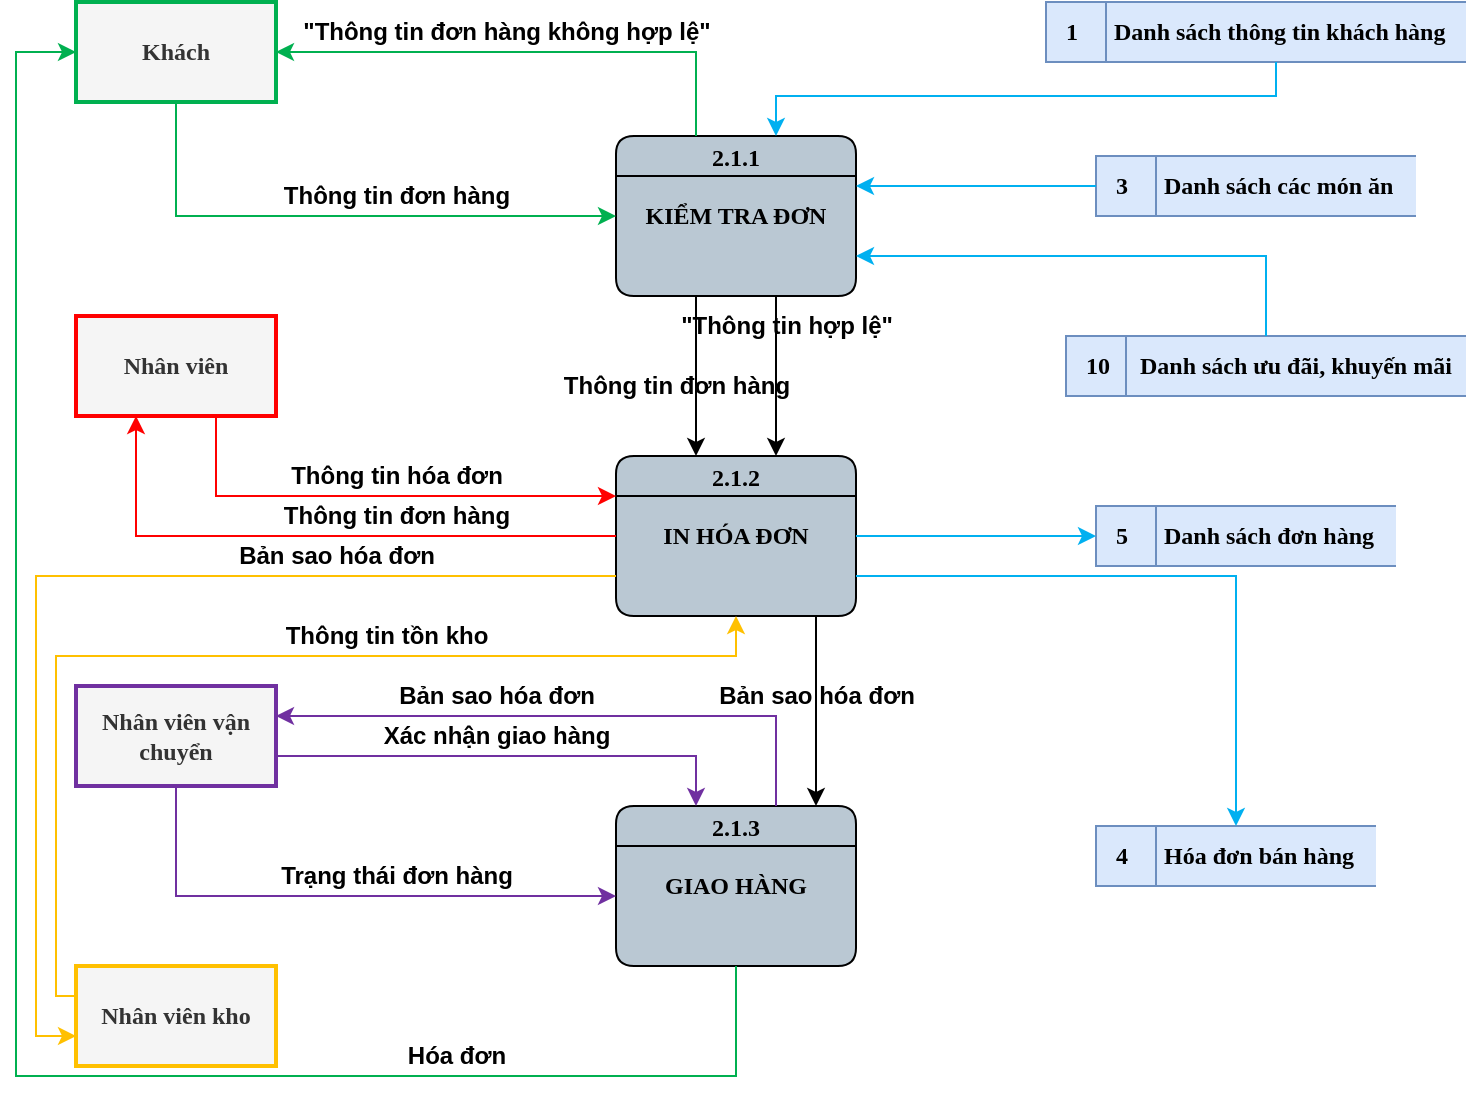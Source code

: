 <mxfile version="21.6.8" type="device" pages="3">
  <diagram name="2.1" id="rFx3bkhWb1EcT9nqkbrG">
    <mxGraphModel dx="1818" dy="1270" grid="1" gridSize="10" guides="1" tooltips="1" connect="0" arrows="0" fold="1" page="0" pageScale="1" pageWidth="850" pageHeight="1100" math="0" shadow="0">
      <root>
        <mxCell id="0" />
        <mxCell id="1" parent="0" />
        <mxCell id="4TtnOZNpE7GWnTWrPaKu-1" value="Nhân viên vận chuyển" style="html=1;dashed=0;whiteSpace=wrap;fontStyle=1;fillColor=#f5f5f5;fontColor=#333333;strokeColor=#7030A0;strokeWidth=2;fontFamily=Times New Roman;fontSize=12;" parent="1" vertex="1">
          <mxGeometry x="-310" y="75" width="100" height="50" as="geometry" />
        </mxCell>
        <mxCell id="4TtnOZNpE7GWnTWrPaKu-2" value="Nhân viên kho" style="html=1;dashed=0;whiteSpace=wrap;fontStyle=1;fillColor=#f5f5f5;fontColor=#333333;strokeColor=#FFC000;strokeWidth=2;fontFamily=Times New Roman;fontSize=12;" parent="1" vertex="1">
          <mxGeometry x="-310" y="215" width="100" height="50" as="geometry" />
        </mxCell>
        <mxCell id="4TtnOZNpE7GWnTWrPaKu-3" value="Nhân viên" style="html=1;dashed=0;whiteSpace=wrap;fontStyle=1;fillColor=#f5f5f5;strokeColor=#FF0000;fontColor=#333333;strokeWidth=2;fontFamily=Times New Roman;fontSize=12;" parent="1" vertex="1">
          <mxGeometry x="-310" y="-110" width="100" height="50" as="geometry" />
        </mxCell>
        <mxCell id="4TtnOZNpE7GWnTWrPaKu-4" value="4&lt;span style=&quot;white-space: pre;&quot;&gt;&#x9;&lt;/span&gt;Hóa đơn bán hàng" style="html=1;dashed=0;whiteSpace=wrap;shape=mxgraph.dfd.dataStoreID;align=left;spacingLeft=8;points=[[0,0],[0.5,0],[1,0],[0,0.5],[1,0.5],[0,1],[0.5,1],[1,1]];fontSize=12;verticalAlign=middle;fillColor=#dae8fc;fontStyle=1;fontFamily=Times New Roman;strokeColor=#6c8ebf;" parent="1" vertex="1">
          <mxGeometry x="200" y="145" width="140" height="30" as="geometry" />
        </mxCell>
        <mxCell id="4TtnOZNpE7GWnTWrPaKu-5" value="5&lt;span style=&quot;white-space: pre; font-size: 12px;&quot;&gt;&#x9;&lt;/span&gt;Danh sách đơn hàng" style="html=1;dashed=0;whiteSpace=wrap;shape=mxgraph.dfd.dataStoreID;align=left;spacingLeft=8;points=[[0,0],[0.5,0],[1,0],[0,0.5],[1,0.5],[0,1],[0.5,1],[1,1]];fontSize=12;verticalAlign=middle;fillColor=#dae8fc;fontStyle=1;fontFamily=Times New Roman;strokeColor=#6c8ebf;" parent="1" vertex="1">
          <mxGeometry x="200" y="-15" width="150" height="30" as="geometry" />
        </mxCell>
        <mxCell id="4TtnOZNpE7GWnTWrPaKu-6" value="2.1.1&#xa;&#xa;KIỂM TRA ĐƠN" style="swimlane;fontStyle=1;childLayout=stackLayout;horizontal=1;startSize=20;fillColor=#bac8d3;horizontalStack=0;resizeParent=1;resizeParentMax=0;resizeLast=0;collapsible=0;marginBottom=0;swimlaneFillColor=#bac8d3;fontSize=12;whiteSpace=wrap;gradientColor=none;rounded=1;glass=0;verticalAlign=top;spacing=-1;fontFamily=Times New Roman;" parent="1" vertex="1">
          <mxGeometry x="-40" y="-200" width="120" height="80" as="geometry" />
        </mxCell>
        <mxCell id="4TtnOZNpE7GWnTWrPaKu-7" value="3&lt;span style=&quot;white-space: pre; font-size: 12px;&quot;&gt;&#x9;&lt;/span&gt;Danh sách các món ăn" style="html=1;dashed=0;whiteSpace=wrap;shape=mxgraph.dfd.dataStoreID;align=left;spacingLeft=8;points=[[0,0],[0.5,0],[1,0],[0,0.5],[1,0.5],[0,1],[0.5,1],[1,1]];fontSize=12;verticalAlign=middle;fillColor=#dae8fc;fontStyle=1;fontFamily=Times New Roman;strokeColor=#6c8ebf;" parent="1" vertex="1">
          <mxGeometry x="200" y="-190" width="160" height="30" as="geometry" />
        </mxCell>
        <mxCell id="4TtnOZNpE7GWnTWrPaKu-8" value="2.1.2&#xa;&#xa;IN HÓA ĐƠN" style="swimlane;fontStyle=1;childLayout=stackLayout;horizontal=1;startSize=20;fillColor=#bac8d3;horizontalStack=0;resizeParent=1;resizeParentMax=0;resizeLast=0;collapsible=0;marginBottom=0;swimlaneFillColor=#bac8d3;fontSize=12;whiteSpace=wrap;gradientColor=none;rounded=1;glass=0;verticalAlign=top;spacing=-1;fontFamily=Times New Roman;" parent="1" vertex="1">
          <mxGeometry x="-40" y="-40" width="120" height="80" as="geometry" />
        </mxCell>
        <mxCell id="4TtnOZNpE7GWnTWrPaKu-9" value="2.1.3&#xa;&#xa;GIAO HÀNG" style="swimlane;fontStyle=1;childLayout=stackLayout;horizontal=1;startSize=20;fillColor=#bac8d3;horizontalStack=0;resizeParent=1;resizeParentMax=0;resizeLast=0;collapsible=0;marginBottom=0;swimlaneFillColor=#bac8d3;fontSize=12;whiteSpace=wrap;gradientColor=none;rounded=1;glass=0;verticalAlign=top;spacing=-1;fontFamily=Times New Roman;" parent="1" vertex="1">
          <mxGeometry x="-40" y="135" width="120" height="80" as="geometry" />
        </mxCell>
        <mxCell id="4TtnOZNpE7GWnTWrPaKu-10" value="" style="endArrow=classic;html=1;rounded=0;edgeStyle=orthogonalEdgeStyle;strokeColor=#FF0000;fontSize=12;jumpStyle=arc;fontFamily=Times New Roman;fontStyle=1" parent="1" source="4TtnOZNpE7GWnTWrPaKu-3" target="4TtnOZNpE7GWnTWrPaKu-8" edge="1">
          <mxGeometry width="50" height="50" relative="1" as="geometry">
            <mxPoint x="-270" y="-16" as="sourcePoint" />
            <mxPoint x="-110" y="-16" as="targetPoint" />
            <Array as="points">
              <mxPoint x="-240" y="-20" />
            </Array>
          </mxGeometry>
        </mxCell>
        <mxCell id="4TtnOZNpE7GWnTWrPaKu-11" value="" style="endArrow=classic;html=1;rounded=0;edgeStyle=orthogonalEdgeStyle;strokeColor=#7030A0;fontSize=12;jumpStyle=arc;fontFamily=Times New Roman;fontStyle=1" parent="1" source="4TtnOZNpE7GWnTWrPaKu-9" target="4TtnOZNpE7GWnTWrPaKu-1" edge="1">
          <mxGeometry width="50" height="50" relative="1" as="geometry">
            <mxPoint x="-30" y="70" as="sourcePoint" />
            <mxPoint x="-190" y="70" as="targetPoint" />
            <Array as="points">
              <mxPoint x="40" y="90" />
            </Array>
          </mxGeometry>
        </mxCell>
        <mxCell id="4TtnOZNpE7GWnTWrPaKu-12" value="" style="endArrow=classic;html=1;rounded=0;edgeStyle=orthogonalEdgeStyle;strokeColor=#00B050;fontSize=12;jumpStyle=arc;fontFamily=Times New Roman;fontStyle=1;movable=1;resizable=1;rotatable=1;deletable=1;editable=1;locked=0;connectable=1;" parent="1" source="4TtnOZNpE7GWnTWrPaKu-16" target="4TtnOZNpE7GWnTWrPaKu-6" edge="1">
          <mxGeometry width="50" height="50" relative="1" as="geometry">
            <mxPoint x="-200" y="-242.42" as="sourcePoint" />
            <mxPoint x="-40" y="-242.42" as="targetPoint" />
            <Array as="points">
              <mxPoint x="-260" y="-160" />
            </Array>
          </mxGeometry>
        </mxCell>
        <mxCell id="4TtnOZNpE7GWnTWrPaKu-13" value="" style="endArrow=classic;html=1;rounded=0;edgeStyle=orthogonalEdgeStyle;strokeColor=#FFC000;fontSize=12;jumpStyle=arc;fontFamily=Times New Roman;fontStyle=1" parent="1" source="4TtnOZNpE7GWnTWrPaKu-8" target="4TtnOZNpE7GWnTWrPaKu-2" edge="1">
          <mxGeometry width="50" height="50" relative="1" as="geometry">
            <mxPoint x="-170" y="30" as="sourcePoint" />
            <mxPoint x="-330" y="30" as="targetPoint" />
            <Array as="points">
              <mxPoint x="-330" y="20" />
              <mxPoint x="-330" y="250" />
            </Array>
          </mxGeometry>
        </mxCell>
        <mxCell id="4TtnOZNpE7GWnTWrPaKu-14" value="Thông tin đơn hàng" style="text;html=1;align=center;verticalAlign=middle;resizable=0;points=[];autosize=1;strokeColor=none;fillColor=none;fontSize=12;fontStyle=1;rotation=0;" parent="1" vertex="1">
          <mxGeometry x="-220" y="-185" width="140" height="30" as="geometry" />
        </mxCell>
        <mxCell id="4TtnOZNpE7GWnTWrPaKu-15" value="" style="endArrow=classic;html=1;rounded=0;edgeStyle=orthogonalEdgeStyle;strokeColor=#00b0f0;fontSize=12;jumpStyle=arc;fontFamily=Times New Roman;fontStyle=1" parent="1" source="4TtnOZNpE7GWnTWrPaKu-7" target="4TtnOZNpE7GWnTWrPaKu-6" edge="1">
          <mxGeometry width="50" height="50" relative="1" as="geometry">
            <mxPoint x="260" y="-217" as="sourcePoint" />
            <mxPoint x="100" y="-217" as="targetPoint" />
            <Array as="points">
              <mxPoint x="130" y="-175" />
              <mxPoint x="130" y="-175" />
            </Array>
          </mxGeometry>
        </mxCell>
        <mxCell id="4TtnOZNpE7GWnTWrPaKu-16" value="Khách" style="html=1;dashed=0;whiteSpace=wrap;fontStyle=1;fillColor=#f5f5f5;fontColor=#333333;strokeColor=#00B050;strokeWidth=2;fontFamily=Times New Roman;fontSize=12;" parent="1" vertex="1">
          <mxGeometry x="-310" y="-267" width="100" height="50" as="geometry" />
        </mxCell>
        <mxCell id="4TtnOZNpE7GWnTWrPaKu-17" value="" style="endArrow=classic;html=1;rounded=0;edgeStyle=orthogonalEdgeStyle;strokeColor=#00B050;fontSize=12;jumpStyle=arc;fontFamily=Times New Roman;fontStyle=1;movable=1;resizable=1;rotatable=1;deletable=1;editable=1;locked=0;connectable=1;" parent="1" source="4TtnOZNpE7GWnTWrPaKu-6" target="4TtnOZNpE7GWnTWrPaKu-16" edge="1">
          <mxGeometry width="50" height="50" relative="1" as="geometry">
            <mxPoint x="70" y="-233" as="sourcePoint" />
            <mxPoint x="-150" y="-290" as="targetPoint" />
            <Array as="points">
              <mxPoint y="-242" />
            </Array>
          </mxGeometry>
        </mxCell>
        <mxCell id="4TtnOZNpE7GWnTWrPaKu-18" value="&quot;Thông tin đơn hàng không hợp lệ&quot;" style="text;html=1;align=center;verticalAlign=middle;resizable=0;points=[];autosize=1;strokeColor=none;fillColor=none;fontSize=12;fontStyle=1;rotation=0;" parent="1" vertex="1">
          <mxGeometry x="-210" y="-267" width="230" height="30" as="geometry" />
        </mxCell>
        <mxCell id="4TtnOZNpE7GWnTWrPaKu-19" value="" style="endArrow=classic;html=1;rounded=0;edgeStyle=orthogonalEdgeStyle;strokeColor=#000000;fontSize=12;jumpStyle=arc;fontFamily=Times New Roman;fontStyle=1" parent="1" source="4TtnOZNpE7GWnTWrPaKu-6" target="4TtnOZNpE7GWnTWrPaKu-8" edge="1">
          <mxGeometry width="50" height="50" relative="1" as="geometry">
            <mxPoint x="-40" y="-80" as="sourcePoint" />
            <mxPoint x="120" y="-80" as="targetPoint" />
            <Array as="points">
              <mxPoint x="40" y="-90" />
              <mxPoint x="40" y="-90" />
            </Array>
          </mxGeometry>
        </mxCell>
        <mxCell id="4TtnOZNpE7GWnTWrPaKu-20" value="&quot;Thông tin hợp lệ&quot;" style="text;html=1;align=center;verticalAlign=middle;resizable=0;points=[];autosize=1;strokeColor=none;fillColor=none;fontSize=12;fontStyle=1;rotation=0;" parent="1" vertex="1">
          <mxGeometry x="-20" y="-120" width="130" height="30" as="geometry" />
        </mxCell>
        <mxCell id="4TtnOZNpE7GWnTWrPaKu-21" value="" style="endArrow=classic;html=1;rounded=0;edgeStyle=orthogonalEdgeStyle;strokeColor=#000000;fontSize=12;jumpStyle=arc;fontFamily=Times New Roman;fontStyle=1" parent="1" source="4TtnOZNpE7GWnTWrPaKu-6" target="4TtnOZNpE7GWnTWrPaKu-8" edge="1">
          <mxGeometry width="50" height="50" relative="1" as="geometry">
            <mxPoint y="-120" as="sourcePoint" />
            <mxPoint y="-40" as="targetPoint" />
            <Array as="points">
              <mxPoint y="-80" />
              <mxPoint y="-80" />
            </Array>
          </mxGeometry>
        </mxCell>
        <mxCell id="4TtnOZNpE7GWnTWrPaKu-22" value="Thông tin đơn hàng" style="text;html=1;align=center;verticalAlign=middle;resizable=0;points=[];autosize=1;strokeColor=none;fillColor=none;fontSize=12;fontStyle=1;rotation=0;" parent="1" vertex="1">
          <mxGeometry x="-80" y="-90" width="140" height="30" as="geometry" />
        </mxCell>
        <mxCell id="4TtnOZNpE7GWnTWrPaKu-23" value="" style="endArrow=classic;html=1;rounded=0;edgeStyle=orthogonalEdgeStyle;strokeColor=#FF0000;fontSize=12;jumpStyle=arc;fontFamily=Times New Roman;fontStyle=1" parent="1" source="4TtnOZNpE7GWnTWrPaKu-8" target="4TtnOZNpE7GWnTWrPaKu-3" edge="1">
          <mxGeometry width="50" height="50" relative="1" as="geometry">
            <mxPoint x="-30" y="-6" as="sourcePoint" />
            <mxPoint x="-250" y="-50" as="targetPoint" />
            <Array as="points">
              <mxPoint x="-280" />
            </Array>
          </mxGeometry>
        </mxCell>
        <mxCell id="4TtnOZNpE7GWnTWrPaKu-24" value="Thông tin đơn hàng" style="text;html=1;align=center;verticalAlign=middle;resizable=0;points=[];autosize=1;strokeColor=none;fillColor=none;fontSize=12;fontStyle=1;rotation=0;" parent="1" vertex="1">
          <mxGeometry x="-220" y="-25" width="140" height="30" as="geometry" />
        </mxCell>
        <mxCell id="4TtnOZNpE7GWnTWrPaKu-25" value="Thông tin hóa đơn" style="text;html=1;align=center;verticalAlign=middle;resizable=0;points=[];autosize=1;strokeColor=none;fillColor=none;fontSize=12;fontStyle=1;rotation=0;" parent="1" vertex="1">
          <mxGeometry x="-215" y="-45" width="130" height="30" as="geometry" />
        </mxCell>
        <mxCell id="4TtnOZNpE7GWnTWrPaKu-26" value="Bản sao hóa đơn" style="text;html=1;align=center;verticalAlign=middle;resizable=0;points=[];autosize=1;strokeColor=none;fillColor=none;fontSize=12;fontStyle=1;rotation=0;" parent="1" vertex="1">
          <mxGeometry x="-160" y="65" width="120" height="30" as="geometry" />
        </mxCell>
        <mxCell id="4TtnOZNpE7GWnTWrPaKu-27" value="" style="endArrow=classic;html=1;rounded=0;edgeStyle=orthogonalEdgeStyle;strokeColor=#7030A0;fontSize=12;jumpStyle=arc;fontFamily=Times New Roman;fontStyle=1" parent="1" source="4TtnOZNpE7GWnTWrPaKu-1" target="4TtnOZNpE7GWnTWrPaKu-9" edge="1">
          <mxGeometry width="50" height="50" relative="1" as="geometry">
            <mxPoint x="-200" y="80" as="sourcePoint" />
            <mxPoint x="30" y="50" as="targetPoint" />
            <Array as="points">
              <mxPoint y="110" />
            </Array>
          </mxGeometry>
        </mxCell>
        <mxCell id="4TtnOZNpE7GWnTWrPaKu-28" value="Xác nhận giao hàng" style="text;html=1;align=center;verticalAlign=middle;resizable=0;points=[];autosize=1;strokeColor=none;fillColor=none;fontSize=12;fontStyle=1;rotation=0;" parent="1" vertex="1">
          <mxGeometry x="-170" y="85" width="140" height="30" as="geometry" />
        </mxCell>
        <mxCell id="4TtnOZNpE7GWnTWrPaKu-29" value="Bản sao hóa đơn" style="text;html=1;align=center;verticalAlign=middle;resizable=0;points=[];autosize=1;strokeColor=none;fillColor=none;fontSize=12;fontStyle=1;rotation=0;" parent="1" vertex="1">
          <mxGeometry x="-240" y="-5" width="120" height="30" as="geometry" />
        </mxCell>
        <mxCell id="4TtnOZNpE7GWnTWrPaKu-30" value="" style="endArrow=classic;html=1;rounded=0;edgeStyle=orthogonalEdgeStyle;strokeColor=#00B050;fontSize=12;jumpStyle=arc;fontFamily=Times New Roman;fontStyle=1;movable=1;resizable=1;rotatable=1;deletable=1;editable=1;locked=0;connectable=1;" parent="1" source="4TtnOZNpE7GWnTWrPaKu-9" target="4TtnOZNpE7GWnTWrPaKu-16" edge="1">
          <mxGeometry width="50" height="50" relative="1" as="geometry">
            <mxPoint x="30" y="272" as="sourcePoint" />
            <mxPoint x="-190" y="215" as="targetPoint" />
            <Array as="points">
              <mxPoint x="20" y="270" />
              <mxPoint x="-340" y="270" />
              <mxPoint x="-340" y="-242" />
            </Array>
          </mxGeometry>
        </mxCell>
        <mxCell id="4TtnOZNpE7GWnTWrPaKu-31" value="Hóa đơn" style="text;html=1;align=center;verticalAlign=middle;resizable=0;points=[];autosize=1;strokeColor=none;fillColor=none;fontSize=12;fontStyle=1;rotation=0;" parent="1" vertex="1">
          <mxGeometry x="-155" y="245" width="70" height="30" as="geometry" />
        </mxCell>
        <mxCell id="4TtnOZNpE7GWnTWrPaKu-32" value="" style="endArrow=classic;html=1;rounded=0;edgeStyle=orthogonalEdgeStyle;strokeColor=#7030A0;fontSize=12;jumpStyle=arc;fontFamily=Times New Roman;fontStyle=1" parent="1" source="4TtnOZNpE7GWnTWrPaKu-1" target="4TtnOZNpE7GWnTWrPaKu-9" edge="1">
          <mxGeometry width="50" height="50" relative="1" as="geometry">
            <mxPoint x="-200" y="100" as="sourcePoint" />
            <mxPoint x="30" y="130" as="targetPoint" />
            <Array as="points">
              <mxPoint x="-260" y="180" />
            </Array>
          </mxGeometry>
        </mxCell>
        <mxCell id="4TtnOZNpE7GWnTWrPaKu-33" value="Trạng thái đơn hàng" style="text;html=1;align=center;verticalAlign=middle;resizable=0;points=[];autosize=1;strokeColor=none;fillColor=none;fontSize=12;fontStyle=1;rotation=0;" parent="1" vertex="1">
          <mxGeometry x="-220" y="155" width="140" height="30" as="geometry" />
        </mxCell>
        <mxCell id="4TtnOZNpE7GWnTWrPaKu-35" value="" style="endArrow=classic;html=1;rounded=0;edgeStyle=orthogonalEdgeStyle;strokeColor=#FFC000;fontSize=12;jumpStyle=arc;fontFamily=Times New Roman;fontStyle=1" parent="1" source="4TtnOZNpE7GWnTWrPaKu-2" target="4TtnOZNpE7GWnTWrPaKu-8" edge="1">
          <mxGeometry width="50" height="50" relative="1" as="geometry">
            <mxPoint x="-300" y="250" as="sourcePoint" />
            <mxPoint x="-30" y="30" as="targetPoint" />
            <Array as="points">
              <mxPoint x="-320" y="230" />
              <mxPoint x="-320" y="60" />
              <mxPoint x="20" y="60" />
            </Array>
          </mxGeometry>
        </mxCell>
        <mxCell id="4TtnOZNpE7GWnTWrPaKu-36" value="Thông tin tồn kho" style="text;html=1;align=center;verticalAlign=middle;resizable=0;points=[];autosize=1;strokeColor=none;fillColor=none;fontSize=12;fontStyle=1;rotation=0;" parent="1" vertex="1">
          <mxGeometry x="-215" y="35" width="120" height="30" as="geometry" />
        </mxCell>
        <mxCell id="4TtnOZNpE7GWnTWrPaKu-37" value="" style="endArrow=classic;html=1;rounded=0;edgeStyle=orthogonalEdgeStyle;strokeColor=#000000;fontSize=12;jumpStyle=arc;fontFamily=Times New Roman;fontStyle=1" parent="1" source="4TtnOZNpE7GWnTWrPaKu-8" target="4TtnOZNpE7GWnTWrPaKu-9" edge="1">
          <mxGeometry width="50" height="50" relative="1" as="geometry">
            <mxPoint x="70" y="45" as="sourcePoint" />
            <mxPoint x="70" y="125" as="targetPoint" />
            <Array as="points">
              <mxPoint x="60" y="100" />
              <mxPoint x="60" y="100" />
            </Array>
          </mxGeometry>
        </mxCell>
        <mxCell id="4TtnOZNpE7GWnTWrPaKu-38" value="Bản sao hóa đơn" style="text;html=1;align=center;verticalAlign=middle;resizable=0;points=[];autosize=1;strokeColor=none;fillColor=none;fontSize=12;fontStyle=1;rotation=0;" parent="1" vertex="1">
          <mxGeometry y="65" width="120" height="30" as="geometry" />
        </mxCell>
        <mxCell id="4TtnOZNpE7GWnTWrPaKu-40" value="" style="endArrow=classic;html=1;rounded=0;edgeStyle=orthogonalEdgeStyle;strokeColor=#00b0f0;fontSize=12;jumpStyle=arc;fontFamily=Times New Roman;fontStyle=1" parent="1" source="4TtnOZNpE7GWnTWrPaKu-8" target="4TtnOZNpE7GWnTWrPaKu-5" edge="1">
          <mxGeometry width="50" height="50" relative="1" as="geometry">
            <mxPoint x="80" y="-0.42" as="sourcePoint" />
            <mxPoint x="200" y="-0.42" as="targetPoint" />
            <Array as="points" />
          </mxGeometry>
        </mxCell>
        <mxCell id="4TtnOZNpE7GWnTWrPaKu-41" value="" style="endArrow=classic;html=1;rounded=0;edgeStyle=orthogonalEdgeStyle;strokeColor=#00b0f0;fontSize=12;jumpStyle=arc;fontFamily=Times New Roman;fontStyle=1" parent="1" source="4TtnOZNpE7GWnTWrPaKu-8" target="4TtnOZNpE7GWnTWrPaKu-4" edge="1">
          <mxGeometry width="50" height="50" relative="1" as="geometry">
            <mxPoint x="90" y="10" as="sourcePoint" />
            <mxPoint x="210" y="10" as="targetPoint" />
            <Array as="points">
              <mxPoint x="270" y="20" />
            </Array>
          </mxGeometry>
        </mxCell>
        <mxCell id="ByFL7iE2w1TJp2McbHyO-1" value="1&lt;span style=&quot;white-space: pre; font-size: 12px;&quot;&gt;&#x9;&lt;/span&gt;Danh sách thông tin khách hàng" style="html=1;dashed=0;whiteSpace=wrap;shape=mxgraph.dfd.dataStoreID;align=left;spacingLeft=8;points=[[0,0],[0.5,0],[1,0],[0,0.5],[1,0.5],[0,1],[0.5,1],[1,1]];fontSize=12;verticalAlign=middle;fillColor=#dae8fc;fontStyle=1;fontFamily=Times New Roman;strokeColor=#6c8ebf;" parent="1" vertex="1">
          <mxGeometry x="175" y="-267" width="210" height="30" as="geometry" />
        </mxCell>
        <mxCell id="ByFL7iE2w1TJp2McbHyO-2" value="" style="endArrow=classic;html=1;rounded=0;edgeStyle=orthogonalEdgeStyle;strokeColor=#00b0f0;fontSize=12;jumpStyle=arc;fontFamily=Times New Roman;fontStyle=1" parent="1" source="ByFL7iE2w1TJp2McbHyO-1" target="4TtnOZNpE7GWnTWrPaKu-6" edge="1">
          <mxGeometry width="50" height="50" relative="1" as="geometry">
            <mxPoint x="290" y="-135" as="sourcePoint" />
            <mxPoint x="90" y="-10" as="targetPoint" />
            <Array as="points">
              <mxPoint x="290" y="-220" />
              <mxPoint x="40" y="-220" />
            </Array>
          </mxGeometry>
        </mxCell>
        <mxCell id="MfHF-ZdOyuvsZbLHo-wM-1" value="10&lt;span style=&quot;white-space: pre; font-size: 12px;&quot;&gt;&#x9;&lt;/span&gt;&amp;nbsp;Danh sách ưu đãi, khuyến mãi" style="html=1;dashed=0;whiteSpace=wrap;shape=mxgraph.dfd.dataStoreID;align=left;spacingLeft=8;points=[[0,0],[0.5,0],[1,0],[0,0.5],[1,0.5],[0,1],[0.5,1],[1,1]];fontSize=12;verticalAlign=middle;fillColor=#dae8fc;fontStyle=1;fontFamily=Times New Roman;strokeColor=#6c8ebf;" vertex="1" parent="1">
          <mxGeometry x="185" y="-100" width="200" height="30" as="geometry" />
        </mxCell>
        <mxCell id="MfHF-ZdOyuvsZbLHo-wM-2" value="" style="endArrow=classic;html=1;rounded=0;edgeStyle=orthogonalEdgeStyle;strokeColor=#00b0f0;fontSize=12;jumpStyle=arc;fontFamily=Times New Roman;fontStyle=1" edge="1" parent="1" source="MfHF-ZdOyuvsZbLHo-wM-1" target="4TtnOZNpE7GWnTWrPaKu-6">
          <mxGeometry width="50" height="50" relative="1" as="geometry">
            <mxPoint x="210" y="-165" as="sourcePoint" />
            <mxPoint x="90" y="-165" as="targetPoint" />
            <Array as="points">
              <mxPoint x="285" y="-140" />
            </Array>
          </mxGeometry>
        </mxCell>
      </root>
    </mxGraphModel>
  </diagram>
  <diagram id="5YC-sVqUsz_AD8XEJ_KC" name="2.2">
    <mxGraphModel dx="1450" dy="1071" grid="1" gridSize="10" guides="1" tooltips="1" connect="0" arrows="0" fold="1" page="0" pageScale="1" pageWidth="850" pageHeight="1100" math="0" shadow="0">
      <root>
        <mxCell id="0" />
        <mxCell id="1" parent="0" />
        <mxCell id="tN8WH-kPyGWbpv6krztp-1" value="Nhân viên" style="html=1;dashed=0;whiteSpace=wrap;fontStyle=1;fillColor=#f5f5f5;strokeColor=#FF0000;fontColor=#333333;strokeWidth=2;fontFamily=Times New Roman;fontSize=12;" parent="1" vertex="1">
          <mxGeometry x="-310" y="-25" width="100" height="50" as="geometry" />
        </mxCell>
        <mxCell id="tN8WH-kPyGWbpv6krztp-2" value="5&lt;span style=&quot;white-space: pre; font-size: 12px;&quot;&gt;&#x9;&lt;/span&gt;Danh sách đơn hàng" style="html=1;dashed=0;whiteSpace=wrap;shape=mxgraph.dfd.dataStoreID;align=left;spacingLeft=8;points=[[0,0],[0.5,0],[1,0],[0,0.5],[1,0.5],[0,1],[0.5,1],[1,1]];fontSize=12;verticalAlign=middle;fillColor=#dae8fc;fontStyle=1;fontFamily=Times New Roman;strokeColor=#6c8ebf;" parent="1" vertex="1">
          <mxGeometry x="200" y="-15" width="150" height="30" as="geometry" />
        </mxCell>
        <mxCell id="tN8WH-kPyGWbpv6krztp-3" value="2.2.1&#xa;&#xa; TÌM ĐƠN HÀNG CẦN CHỈNH SỬA" style="swimlane;fontStyle=1;childLayout=stackLayout;horizontal=1;startSize=20;fillColor=#bac8d3;horizontalStack=0;resizeParent=1;resizeParentMax=0;resizeLast=0;collapsible=0;marginBottom=0;swimlaneFillColor=#bac8d3;fontSize=12;whiteSpace=wrap;gradientColor=none;rounded=1;glass=0;verticalAlign=top;spacing=-1;fontFamily=Times New Roman;" parent="1" vertex="1">
          <mxGeometry x="-40" y="-200" width="120" height="80" as="geometry" />
        </mxCell>
        <mxCell id="tN8WH-kPyGWbpv6krztp-4" value="" style="endArrow=classic;html=1;rounded=0;edgeStyle=orthogonalEdgeStyle;strokeColor=#FF0000;fontSize=12;jumpStyle=arc;fontFamily=Times New Roman;fontStyle=1" parent="1" source="tN8WH-kPyGWbpv6krztp-1" target="tN8WH-kPyGWbpv6krztp-3" edge="1">
          <mxGeometry width="50" height="50" relative="1" as="geometry">
            <mxPoint x="-280" y="-70" as="sourcePoint" />
            <mxPoint x="-120" y="-70" as="targetPoint" />
            <Array as="points">
              <mxPoint x="-280" y="-180" />
            </Array>
          </mxGeometry>
        </mxCell>
        <mxCell id="tN8WH-kPyGWbpv6krztp-5" value="" style="endArrow=classic;html=1;rounded=0;edgeStyle=orthogonalEdgeStyle;strokeColor=#000000;fontSize=12;jumpStyle=arc;fontFamily=Times New Roman;fontStyle=1" parent="1" source="tN8WH-kPyGWbpv6krztp-3" target="tN8WH-kPyGWbpv6krztp-8" edge="1">
          <mxGeometry width="50" height="50" relative="1" as="geometry">
            <mxPoint x="-100" y="-90" as="sourcePoint" />
            <mxPoint x="60" y="-90" as="targetPoint" />
            <Array as="points">
              <mxPoint x="50" y="-60" />
              <mxPoint x="50" y="-60" />
            </Array>
          </mxGeometry>
        </mxCell>
        <mxCell id="tN8WH-kPyGWbpv6krztp-6" value="Thông tin tra cứu đơn hàng" style="text;html=1;align=center;verticalAlign=middle;resizable=0;points=[];autosize=1;strokeColor=none;fillColor=none;fontSize=12;fontStyle=1;rotation=0;" parent="1" vertex="1">
          <mxGeometry x="-230" y="-205" width="180" height="30" as="geometry" />
        </mxCell>
        <mxCell id="tN8WH-kPyGWbpv6krztp-7" value="" style="endArrow=classic;html=1;rounded=0;edgeStyle=orthogonalEdgeStyle;strokeColor=#00b0f0;fontSize=12;jumpStyle=arc;fontFamily=Times New Roman;fontStyle=1" parent="1" source="tN8WH-kPyGWbpv6krztp-2" target="tN8WH-kPyGWbpv6krztp-3" edge="1">
          <mxGeometry width="50" height="50" relative="1" as="geometry">
            <mxPoint x="260" y="-150.34" as="sourcePoint" />
            <mxPoint x="100" y="-150.34" as="targetPoint" />
            <Array as="points">
              <mxPoint x="275" y="-160" />
            </Array>
          </mxGeometry>
        </mxCell>
        <mxCell id="tN8WH-kPyGWbpv6krztp-8" value="2.2.2&#xa;&#xa;HIỂN THỊ ĐƠN HÀNG" style="swimlane;fontStyle=1;childLayout=stackLayout;horizontal=1;startSize=20;fillColor=#bac8d3;horizontalStack=0;resizeParent=1;resizeParentMax=0;resizeLast=0;collapsible=0;marginBottom=0;swimlaneFillColor=#bac8d3;fontSize=12;whiteSpace=wrap;gradientColor=none;rounded=1;glass=0;verticalAlign=top;spacing=-1;fontFamily=Times New Roman;" parent="1" vertex="1">
          <mxGeometry x="-40" y="-40" width="120" height="80" as="geometry" />
        </mxCell>
        <mxCell id="tN8WH-kPyGWbpv6krztp-9" value="2.2.3&#xa;&#xa;CẬP NHẬT THÔNG TIN" style="swimlane;fontStyle=1;childLayout=stackLayout;horizontal=1;startSize=20;fillColor=#bac8d3;horizontalStack=0;resizeParent=1;resizeParentMax=0;resizeLast=0;collapsible=0;marginBottom=0;swimlaneFillColor=#bac8d3;fontSize=12;whiteSpace=wrap;gradientColor=none;rounded=1;glass=0;verticalAlign=top;spacing=-1;fontFamily=Times New Roman;" parent="1" vertex="1">
          <mxGeometry x="-40" y="120" width="120" height="80" as="geometry" />
        </mxCell>
        <mxCell id="UPh9askL10ZHIknVt9uU-1" value="" style="endArrow=classic;html=1;rounded=0;edgeStyle=orthogonalEdgeStyle;strokeColor=#FF0000;fontSize=12;jumpStyle=arc;fontFamily=Times New Roman;fontStyle=1" parent="1" source="tN8WH-kPyGWbpv6krztp-3" target="tN8WH-kPyGWbpv6krztp-1" edge="1">
          <mxGeometry width="50" height="50" relative="1" as="geometry">
            <mxPoint x="-30" y="-170" as="sourcePoint" />
            <mxPoint x="-230" y="-15" as="targetPoint" />
            <Array as="points">
              <mxPoint x="-240" y="-140" />
            </Array>
          </mxGeometry>
        </mxCell>
        <mxCell id="UPh9askL10ZHIknVt9uU-2" value="&quot;Không tìm thấy&quot;" style="text;html=1;align=center;verticalAlign=middle;resizable=0;points=[];autosize=1;strokeColor=none;fillColor=none;fontSize=12;fontStyle=1;rotation=0;" parent="1" vertex="1">
          <mxGeometry x="-180" y="-165" width="120" height="30" as="geometry" />
        </mxCell>
        <mxCell id="UPh9askL10ZHIknVt9uU-3" value="&quot;Tìm thấy&quot;" style="text;html=1;align=center;verticalAlign=middle;resizable=0;points=[];autosize=1;strokeColor=none;fillColor=none;fontSize=12;fontStyle=1;rotation=0;" parent="1" vertex="1">
          <mxGeometry x="10" y="-120" width="80" height="30" as="geometry" />
        </mxCell>
        <mxCell id="UPh9askL10ZHIknVt9uU-4" value="" style="endArrow=classic;html=1;rounded=0;edgeStyle=orthogonalEdgeStyle;strokeColor=#000000;fontSize=12;jumpStyle=arc;fontFamily=Times New Roman;fontStyle=1" parent="1" source="tN8WH-kPyGWbpv6krztp-3" target="tN8WH-kPyGWbpv6krztp-8" edge="1">
          <mxGeometry width="50" height="50" relative="1" as="geometry">
            <mxPoint y="-110" as="sourcePoint" />
            <mxPoint y="-30" as="targetPoint" />
            <Array as="points">
              <mxPoint x="-10" y="-80" />
              <mxPoint x="-10" y="-80" />
            </Array>
          </mxGeometry>
        </mxCell>
        <mxCell id="UPh9askL10ZHIknVt9uU-5" value="Thông tin tra cứu đơn hàng" style="text;html=1;align=center;verticalAlign=middle;resizable=0;points=[];autosize=1;strokeColor=none;fillColor=none;fontSize=12;fontStyle=1;rotation=0;" parent="1" vertex="1">
          <mxGeometry x="-120" y="-90" width="180" height="30" as="geometry" />
        </mxCell>
        <mxCell id="UPh9askL10ZHIknVt9uU-6" value="" style="endArrow=classic;html=1;rounded=0;edgeStyle=orthogonalEdgeStyle;strokeColor=#FF0000;fontSize=12;jumpStyle=arc;fontFamily=Times New Roman;fontStyle=1" parent="1" source="tN8WH-kPyGWbpv6krztp-8" target="tN8WH-kPyGWbpv6krztp-1" edge="1">
          <mxGeometry width="50" height="50" relative="1" as="geometry">
            <mxPoint x="-30" y="-130" as="sourcePoint" />
            <mxPoint x="-180" y="-15" as="targetPoint" />
            <Array as="points">
              <mxPoint x="-10" y="60" />
              <mxPoint x="-240" y="60" />
            </Array>
          </mxGeometry>
        </mxCell>
        <mxCell id="UPh9askL10ZHIknVt9uU-7" value="Kết quả tra cứu thông tin đơn hàng" style="text;html=1;align=center;verticalAlign=middle;resizable=0;points=[];autosize=1;strokeColor=none;fillColor=none;fontSize=12;fontStyle=1;rotation=0;" parent="1" vertex="1">
          <mxGeometry x="-240" y="35" width="230" height="30" as="geometry" />
        </mxCell>
        <mxCell id="UPh9askL10ZHIknVt9uU-8" value="" style="endArrow=classic;html=1;rounded=0;edgeStyle=orthogonalEdgeStyle;strokeColor=#FF0000;fontSize=12;jumpStyle=arc;fontFamily=Times New Roman;fontStyle=1" parent="1" source="tN8WH-kPyGWbpv6krztp-1" target="tN8WH-kPyGWbpv6krztp-8" edge="1">
          <mxGeometry width="50" height="50" relative="1" as="geometry">
            <mxPoint x="-190" y="155" as="sourcePoint" />
            <mxPoint as="targetPoint" />
            <Array as="points" />
          </mxGeometry>
        </mxCell>
        <mxCell id="UPh9askL10ZHIknVt9uU-9" value="Thông tin mới của đơn hàng" style="text;html=1;align=center;verticalAlign=middle;resizable=0;points=[];autosize=1;strokeColor=none;fillColor=none;fontSize=12;fontStyle=1;rotation=0;" parent="1" vertex="1">
          <mxGeometry x="-220" y="-25" width="190" height="30" as="geometry" />
        </mxCell>
        <mxCell id="UPh9askL10ZHIknVt9uU-10" value="" style="endArrow=classic;html=1;rounded=0;edgeStyle=orthogonalEdgeStyle;strokeColor=#000000;fontSize=12;jumpStyle=arc;fontFamily=Times New Roman;fontStyle=1" parent="1" source="tN8WH-kPyGWbpv6krztp-8" target="tN8WH-kPyGWbpv6krztp-9" edge="1">
          <mxGeometry width="50" height="50" relative="1" as="geometry">
            <mxPoint x="20" y="20" as="sourcePoint" />
            <mxPoint x="19.66" y="130" as="targetPoint" />
            <Array as="points" />
          </mxGeometry>
        </mxCell>
        <mxCell id="UPh9askL10ZHIknVt9uU-11" value="Thông tin mới của đơn hàng" style="text;html=1;align=center;verticalAlign=middle;resizable=0;points=[];autosize=1;strokeColor=none;fillColor=none;fontSize=12;fontStyle=1;rotation=0;" parent="1" vertex="1">
          <mxGeometry x="-75" y="65" width="190" height="30" as="geometry" />
        </mxCell>
        <mxCell id="UPh9askL10ZHIknVt9uU-12" value="" style="endArrow=classic;html=1;rounded=0;edgeStyle=orthogonalEdgeStyle;strokeColor=#FF0000;fontSize=12;jumpStyle=arc;fontFamily=Times New Roman;fontStyle=1" parent="1" source="tN8WH-kPyGWbpv6krztp-9" target="tN8WH-kPyGWbpv6krztp-1" edge="1">
          <mxGeometry width="50" height="50" relative="1" as="geometry">
            <mxPoint x="-40" y="125" as="sourcePoint" />
            <mxPoint x="-270" y="110" as="targetPoint" />
            <Array as="points">
              <mxPoint x="-280" y="160" />
            </Array>
          </mxGeometry>
        </mxCell>
        <mxCell id="UPh9askL10ZHIknVt9uU-13" value="&quot;Cập nhật thành công&quot;" style="text;html=1;align=center;verticalAlign=middle;resizable=0;points=[];autosize=1;strokeColor=none;fillColor=none;fontSize=12;fontStyle=1;rotation=0;" parent="1" vertex="1">
          <mxGeometry x="-230" y="135" width="150" height="30" as="geometry" />
        </mxCell>
        <mxCell id="UPh9askL10ZHIknVt9uU-14" value="" style="endArrow=classic;html=1;rounded=0;edgeStyle=orthogonalEdgeStyle;strokeColor=#00b0f0;fontSize=12;jumpStyle=arc;fontFamily=Times New Roman;fontStyle=1" parent="1" source="tN8WH-kPyGWbpv6krztp-2" target="tN8WH-kPyGWbpv6krztp-8" edge="1">
          <mxGeometry width="50" height="50" relative="1" as="geometry">
            <mxPoint x="275" y="130" as="sourcePoint" />
            <mxPoint x="80" y="-15" as="targetPoint" />
            <Array as="points" />
          </mxGeometry>
        </mxCell>
        <mxCell id="UPh9askL10ZHIknVt9uU-15" value="" style="endArrow=classic;html=1;rounded=0;edgeStyle=orthogonalEdgeStyle;strokeColor=#00b0f0;fontSize=12;jumpStyle=arc;fontFamily=Times New Roman;fontStyle=1" parent="1" source="tN8WH-kPyGWbpv6krztp-9" target="tN8WH-kPyGWbpv6krztp-2" edge="1">
          <mxGeometry width="50" height="50" relative="1" as="geometry">
            <mxPoint x="90" y="10" as="sourcePoint" />
            <mxPoint x="210" y="10" as="targetPoint" />
            <Array as="points">
              <mxPoint x="275" y="160" />
            </Array>
          </mxGeometry>
        </mxCell>
      </root>
    </mxGraphModel>
  </diagram>
  <diagram id="C2VH5ggM4YU3o_KtjF20" name="2.3">
    <mxGraphModel dx="1450" dy="1071" grid="1" gridSize="10" guides="1" tooltips="1" connect="0" arrows="0" fold="1" page="0" pageScale="1" pageWidth="850" pageHeight="1100" math="0" shadow="0">
      <root>
        <mxCell id="0" />
        <mxCell id="1" parent="0" />
        <mxCell id="za7NCkwB9m7DurznvYbY-1" value="Nhân viên" style="html=1;dashed=0;whiteSpace=wrap;fontStyle=1;fillColor=#f5f5f5;strokeColor=#FF0000;fontColor=#333333;strokeWidth=2;fontFamily=Times New Roman;fontSize=12;" parent="1" vertex="1">
          <mxGeometry x="-320" y="135" width="100" height="50" as="geometry" />
        </mxCell>
        <mxCell id="za7NCkwB9m7DurznvYbY-2" value="5&lt;span style=&quot;white-space: pre; font-size: 12px;&quot;&gt;&#x9;&lt;/span&gt;Danh sách đơn hàng" style="html=1;dashed=0;whiteSpace=wrap;shape=mxgraph.dfd.dataStoreID;align=left;spacingLeft=8;points=[[0,0],[0.5,0],[1,0],[0,0.5],[1,0.5],[0,1],[0.5,1],[1,1]];fontSize=12;verticalAlign=middle;fillColor=#dae8fc;fontStyle=1;fontFamily=Times New Roman;strokeColor=#6c8ebf;" parent="1" vertex="1">
          <mxGeometry x="200" y="145" width="150" height="30" as="geometry" />
        </mxCell>
        <mxCell id="za7NCkwB9m7DurznvYbY-3" value="2.3.1&#xa;&#xa; TÌM ĐƠN HÀNG CẦN HỦY" style="swimlane;fontStyle=1;childLayout=stackLayout;horizontal=1;startSize=20;fillColor=#bac8d3;horizontalStack=0;resizeParent=1;resizeParentMax=0;resizeLast=0;collapsible=0;marginBottom=0;swimlaneFillColor=#bac8d3;fontSize=12;whiteSpace=wrap;gradientColor=none;rounded=1;glass=0;verticalAlign=top;spacing=-1;fontFamily=Times New Roman;" parent="1" vertex="1">
          <mxGeometry x="-40" y="-40" width="120" height="80" as="geometry" />
        </mxCell>
        <mxCell id="za7NCkwB9m7DurznvYbY-4" value="" style="endArrow=classic;html=1;rounded=0;edgeStyle=orthogonalEdgeStyle;strokeColor=#FF0000;fontSize=12;jumpStyle=arc;fontFamily=Times New Roman;fontStyle=1" parent="1" source="za7NCkwB9m7DurznvYbY-1" target="za7NCkwB9m7DurznvYbY-3" edge="1">
          <mxGeometry width="50" height="50" relative="1" as="geometry">
            <mxPoint x="-250" y="50" as="sourcePoint" />
            <mxPoint x="-90" y="50" as="targetPoint" />
            <Array as="points">
              <mxPoint x="-290" y="-20" />
            </Array>
          </mxGeometry>
        </mxCell>
        <mxCell id="za7NCkwB9m7DurznvYbY-5" value="" style="endArrow=classic;html=1;rounded=0;edgeStyle=orthogonalEdgeStyle;strokeColor=#000000;fontSize=12;jumpStyle=arc;fontFamily=Times New Roman;fontStyle=1" parent="1" source="za7NCkwB9m7DurznvYbY-3" target="za7NCkwB9m7DurznvYbY-8" edge="1">
          <mxGeometry width="50" height="50" relative="1" as="geometry">
            <mxPoint x="-50" y="80" as="sourcePoint" />
            <mxPoint x="110" y="80" as="targetPoint" />
            <Array as="points">
              <mxPoint x="50" y="70" />
              <mxPoint x="50" y="70" />
            </Array>
          </mxGeometry>
        </mxCell>
        <mxCell id="za7NCkwB9m7DurznvYbY-7" value="" style="endArrow=classic;html=1;rounded=0;edgeStyle=orthogonalEdgeStyle;strokeColor=#00b0f0;fontSize=12;jumpStyle=arc;fontFamily=Times New Roman;fontStyle=1" parent="1" source="za7NCkwB9m7DurznvYbY-2" target="za7NCkwB9m7DurznvYbY-3" edge="1">
          <mxGeometry width="50" height="50" relative="1" as="geometry">
            <mxPoint x="290" y="-0.34" as="sourcePoint" />
            <mxPoint x="130" y="-0.34" as="targetPoint" />
            <Array as="points">
              <mxPoint x="275" />
            </Array>
          </mxGeometry>
        </mxCell>
        <mxCell id="za7NCkwB9m7DurznvYbY-8" value="2.3.2&#xa;&#xa;XÁC NHẬN THÔNG TIN" style="swimlane;fontStyle=1;childLayout=stackLayout;horizontal=1;startSize=20;fillColor=#bac8d3;horizontalStack=0;resizeParent=1;resizeParentMax=0;resizeLast=0;collapsible=0;marginBottom=0;swimlaneFillColor=#bac8d3;fontSize=12;whiteSpace=wrap;gradientColor=none;rounded=1;glass=0;verticalAlign=top;spacing=-1;fontFamily=Times New Roman;" parent="1" vertex="1">
          <mxGeometry x="-40" y="120" width="120" height="80" as="geometry" />
        </mxCell>
        <mxCell id="za7NCkwB9m7DurznvYbY-9" value="2.3.2&#xa;&#xa; XÁC NHẬN HỦY ĐƠN HÀNG" style="swimlane;fontStyle=1;childLayout=stackLayout;horizontal=1;startSize=20;fillColor=#bac8d3;horizontalStack=0;resizeParent=1;resizeParentMax=0;resizeLast=0;collapsible=0;marginBottom=0;swimlaneFillColor=#bac8d3;fontSize=12;whiteSpace=wrap;gradientColor=none;rounded=1;glass=0;verticalAlign=top;spacing=-1;fontFamily=Times New Roman;" parent="1" vertex="1">
          <mxGeometry x="-40" y="280" width="120" height="80" as="geometry" />
        </mxCell>
        <mxCell id="EwTxllrcsPD7LlMnHsRj-1" value="Thông tin tra cứu đơn hàng" style="text;html=1;align=center;verticalAlign=middle;resizable=0;points=[];autosize=1;strokeColor=none;fillColor=none;fontSize=12;fontStyle=1;rotation=0;" parent="1" vertex="1">
          <mxGeometry x="-230" y="-45" width="180" height="30" as="geometry" />
        </mxCell>
        <mxCell id="uVsDzkaXxvqSbhArDz9m-1" value="" style="endArrow=classic;html=1;rounded=0;edgeStyle=orthogonalEdgeStyle;strokeColor=#FF0000;fontSize=12;jumpStyle=arc;fontFamily=Times New Roman;fontStyle=1" parent="1" source="za7NCkwB9m7DurznvYbY-3" target="za7NCkwB9m7DurznvYbY-1" edge="1">
          <mxGeometry width="50" height="50" relative="1" as="geometry">
            <mxPoint x="20" y="30" as="sourcePoint" />
            <mxPoint x="-180" y="145" as="targetPoint" />
            <Array as="points">
              <mxPoint x="-250" y="20" />
            </Array>
          </mxGeometry>
        </mxCell>
        <mxCell id="uVsDzkaXxvqSbhArDz9m-2" value="&quot;Không tìm thấy&quot;" style="text;html=1;align=center;verticalAlign=middle;resizable=0;points=[];autosize=1;strokeColor=none;fillColor=none;fontSize=12;fontStyle=1;rotation=0;" parent="1" vertex="1">
          <mxGeometry x="-178" y="-5" width="120" height="30" as="geometry" />
        </mxCell>
        <mxCell id="EJhnEWH_F7lwZ4syXD5s-1" value="&quot;Tìm thấy&quot;" style="text;html=1;align=center;verticalAlign=middle;resizable=0;points=[];autosize=1;strokeColor=none;fillColor=none;fontSize=12;fontStyle=1;rotation=0;" parent="1" vertex="1">
          <mxGeometry x="10" y="40" width="80" height="30" as="geometry" />
        </mxCell>
        <mxCell id="EJhnEWH_F7lwZ4syXD5s-2" value="Thông tin tra cứu đơn hàng" style="text;html=1;align=center;verticalAlign=middle;resizable=0;points=[];autosize=1;strokeColor=none;fillColor=none;fontSize=12;fontStyle=1;rotation=0;" parent="1" vertex="1">
          <mxGeometry x="-120" y="80" width="180" height="30" as="geometry" />
        </mxCell>
        <mxCell id="EJhnEWH_F7lwZ4syXD5s-3" value="" style="endArrow=classic;html=1;rounded=0;edgeStyle=orthogonalEdgeStyle;strokeColor=#000000;fontSize=12;jumpStyle=arc;fontFamily=Times New Roman;fontStyle=1" parent="1" source="za7NCkwB9m7DurznvYbY-3" target="za7NCkwB9m7DurznvYbY-8" edge="1">
          <mxGeometry width="50" height="50" relative="1" as="geometry">
            <mxPoint x="-10" y="50" as="sourcePoint" />
            <mxPoint x="-10" y="130" as="targetPoint" />
            <Array as="points">
              <mxPoint x="-10" y="80" />
              <mxPoint x="-10" y="80" />
            </Array>
          </mxGeometry>
        </mxCell>
        <mxCell id="XCCSqgoOdakUU3Hxgz6P-1" value="" style="endArrow=classic;html=1;rounded=0;edgeStyle=orthogonalEdgeStyle;strokeColor=#FF0000;fontSize=12;jumpStyle=arc;fontFamily=Times New Roman;fontStyle=1" parent="1" source="za7NCkwB9m7DurznvYbY-8" target="za7NCkwB9m7DurznvYbY-1" edge="1">
          <mxGeometry width="50" height="50" relative="1" as="geometry">
            <mxPoint x="-30" y="30" as="sourcePoint" />
            <mxPoint x="-240" y="145" as="targetPoint" />
            <Array as="points">
              <mxPoint x="-10" y="220" />
              <mxPoint x="-250" y="220" />
            </Array>
          </mxGeometry>
        </mxCell>
        <mxCell id="lyxZ8U5F2XN35xDa4FBw-1" value="Kết quả tra cứu thông tin đơn hàng" style="text;html=1;align=center;verticalAlign=middle;resizable=0;points=[];autosize=1;strokeColor=none;fillColor=none;fontSize=12;fontStyle=1;rotation=0;" parent="1" vertex="1">
          <mxGeometry x="-244" y="195" width="230" height="30" as="geometry" />
        </mxCell>
        <mxCell id="CTgL4wvSGuBiRzmat7cw-1" value="" style="endArrow=classic;html=1;rounded=0;edgeStyle=orthogonalEdgeStyle;strokeColor=#FF0000;fontSize=12;jumpStyle=arc;fontFamily=Times New Roman;fontStyle=1" parent="1" source="za7NCkwB9m7DurznvYbY-1" target="za7NCkwB9m7DurznvYbY-8" edge="1">
          <mxGeometry width="50" height="50" relative="1" as="geometry">
            <mxPoint x="-280" y="145" as="sourcePoint" />
            <mxPoint x="-30" y="-10" as="targetPoint" />
            <Array as="points">
              <mxPoint x="-140" y="150" />
              <mxPoint x="-140" y="150" />
            </Array>
          </mxGeometry>
        </mxCell>
        <mxCell id="CTgL4wvSGuBiRzmat7cw-2" value="Danh sách sau khi hủy" style="text;html=1;align=center;verticalAlign=middle;resizable=0;points=[];autosize=1;strokeColor=none;fillColor=none;fontSize=12;fontStyle=1;rotation=0;" parent="1" vertex="1">
          <mxGeometry x="-208" y="125" width="150" height="30" as="geometry" />
        </mxCell>
        <mxCell id="CTgL4wvSGuBiRzmat7cw-3" value="" style="endArrow=classic;html=1;rounded=0;edgeStyle=orthogonalEdgeStyle;strokeColor=#000000;fontSize=12;jumpStyle=arc;fontFamily=Times New Roman;fontStyle=1" parent="1" source="za7NCkwB9m7DurznvYbY-8" target="za7NCkwB9m7DurznvYbY-9" edge="1">
          <mxGeometry width="50" height="50" relative="1" as="geometry">
            <mxPoint y="50" as="sourcePoint" />
            <mxPoint y="130" as="targetPoint" />
            <Array as="points">
              <mxPoint x="20" y="230" />
              <mxPoint x="20" y="230" />
            </Array>
          </mxGeometry>
        </mxCell>
        <mxCell id="CTgL4wvSGuBiRzmat7cw-5" value="Danh sách sau khi hủy" style="text;html=1;align=center;verticalAlign=middle;resizable=0;points=[];autosize=1;strokeColor=none;fillColor=none;fontSize=12;fontStyle=1;rotation=0;" parent="1" vertex="1">
          <mxGeometry x="-52" y="230" width="150" height="30" as="geometry" />
        </mxCell>
        <mxCell id="RXF7RIM2lMivEi-QMzZ9-1" value="" style="endArrow=classic;html=1;rounded=0;edgeStyle=orthogonalEdgeStyle;strokeColor=#FF0000;fontSize=12;jumpStyle=arc;fontFamily=Times New Roman;fontStyle=1" parent="1" source="za7NCkwB9m7DurznvYbY-9" target="za7NCkwB9m7DurznvYbY-1" edge="1">
          <mxGeometry width="50" height="50" relative="1" as="geometry">
            <mxPoint y="210" as="sourcePoint" />
            <mxPoint x="-240" y="195" as="targetPoint" />
            <Array as="points">
              <mxPoint x="-290" y="320" />
            </Array>
          </mxGeometry>
        </mxCell>
        <mxCell id="-Y4Hv_2hpTm-kjFN1jxL-1" value="&quot;Hủy đơn hàng thành công&quot;" style="text;html=1;align=center;verticalAlign=middle;resizable=0;points=[];autosize=1;strokeColor=none;fillColor=none;fontSize=12;fontStyle=1;rotation=0;" parent="1" vertex="1">
          <mxGeometry x="-259" y="295" width="180" height="30" as="geometry" />
        </mxCell>
        <mxCell id="-Y4Hv_2hpTm-kjFN1jxL-2" value="" style="endArrow=classic;html=1;rounded=0;edgeStyle=orthogonalEdgeStyle;strokeColor=#00b0f0;fontSize=12;jumpStyle=arc;fontFamily=Times New Roman;fontStyle=1" parent="1" source="za7NCkwB9m7DurznvYbY-2" target="za7NCkwB9m7DurznvYbY-8" edge="1">
          <mxGeometry width="50" height="50" relative="1" as="geometry">
            <mxPoint x="285" y="155" as="sourcePoint" />
            <mxPoint x="90" y="10" as="targetPoint" />
            <Array as="points">
              <mxPoint x="160" y="160" />
              <mxPoint x="160" y="160" />
            </Array>
          </mxGeometry>
        </mxCell>
        <mxCell id="-Y4Hv_2hpTm-kjFN1jxL-3" value="" style="endArrow=classic;html=1;rounded=0;edgeStyle=orthogonalEdgeStyle;strokeColor=#FF0000;fontSize=12;jumpStyle=arc;fontFamily=Times New Roman;fontStyle=1" parent="1" source="za7NCkwB9m7DurznvYbY-1" target="za7NCkwB9m7DurznvYbY-8" edge="1">
          <mxGeometry width="50" height="50" relative="1" as="geometry">
            <mxPoint x="-210" y="160" as="sourcePoint" />
            <mxPoint x="-30" y="160" as="targetPoint" />
            <Array as="points">
              <mxPoint x="-130" y="170" />
              <mxPoint x="-130" y="170" />
            </Array>
          </mxGeometry>
        </mxCell>
        <mxCell id="-Y4Hv_2hpTm-kjFN1jxL-4" value="&quot;Xác nhận hủy đơn hàng&quot;" style="text;html=1;align=center;verticalAlign=middle;resizable=0;points=[];autosize=1;strokeColor=none;fillColor=none;fontSize=12;fontStyle=1;rotation=0;" parent="1" vertex="1">
          <mxGeometry x="-218" y="145" width="170" height="30" as="geometry" />
        </mxCell>
        <mxCell id="JL1H-nUVAWyVs53p9-ou-1" value="" style="endArrow=classic;html=1;rounded=0;edgeStyle=orthogonalEdgeStyle;strokeColor=#00b0f0;fontSize=12;jumpStyle=arc;fontFamily=Times New Roman;fontStyle=1" parent="1" source="za7NCkwB9m7DurznvYbY-9" target="za7NCkwB9m7DurznvYbY-2" edge="1">
          <mxGeometry width="50" height="50" relative="1" as="geometry">
            <mxPoint x="98" y="280" as="sourcePoint" />
            <mxPoint x="293" y="425" as="targetPoint" />
            <Array as="points">
              <mxPoint x="275" y="320" />
            </Array>
          </mxGeometry>
        </mxCell>
      </root>
    </mxGraphModel>
  </diagram>
</mxfile>
